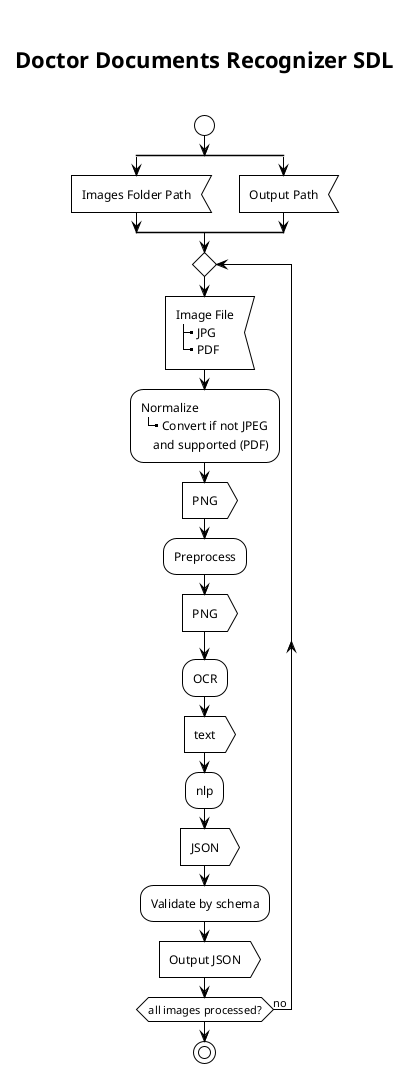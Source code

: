 @startuml
'https://plantuml.com/activity-diagram-beta

!theme mono

title

  Doctor Documents Recognizer SDL

end title

start

  split 
    :Images Folder Path<
  split again
    :Output Path<
  end split
  
  repeat
  
    :Image File
    |_ JPG
    |_ PDF<
    
    :Normalize
    |_ Convert if not JPEG
        and supported (PDF);
        
    :PNG>
    
    :Preprocess;
    
    :PNG>

    :OCR;
    
    :text>
    
    :nlp;
    
    :JSON>
    
    :Validate by schema;
        
    :Output JSON>
    
    
  repeat while (all images processed?) is (no)


stop

@enduml
